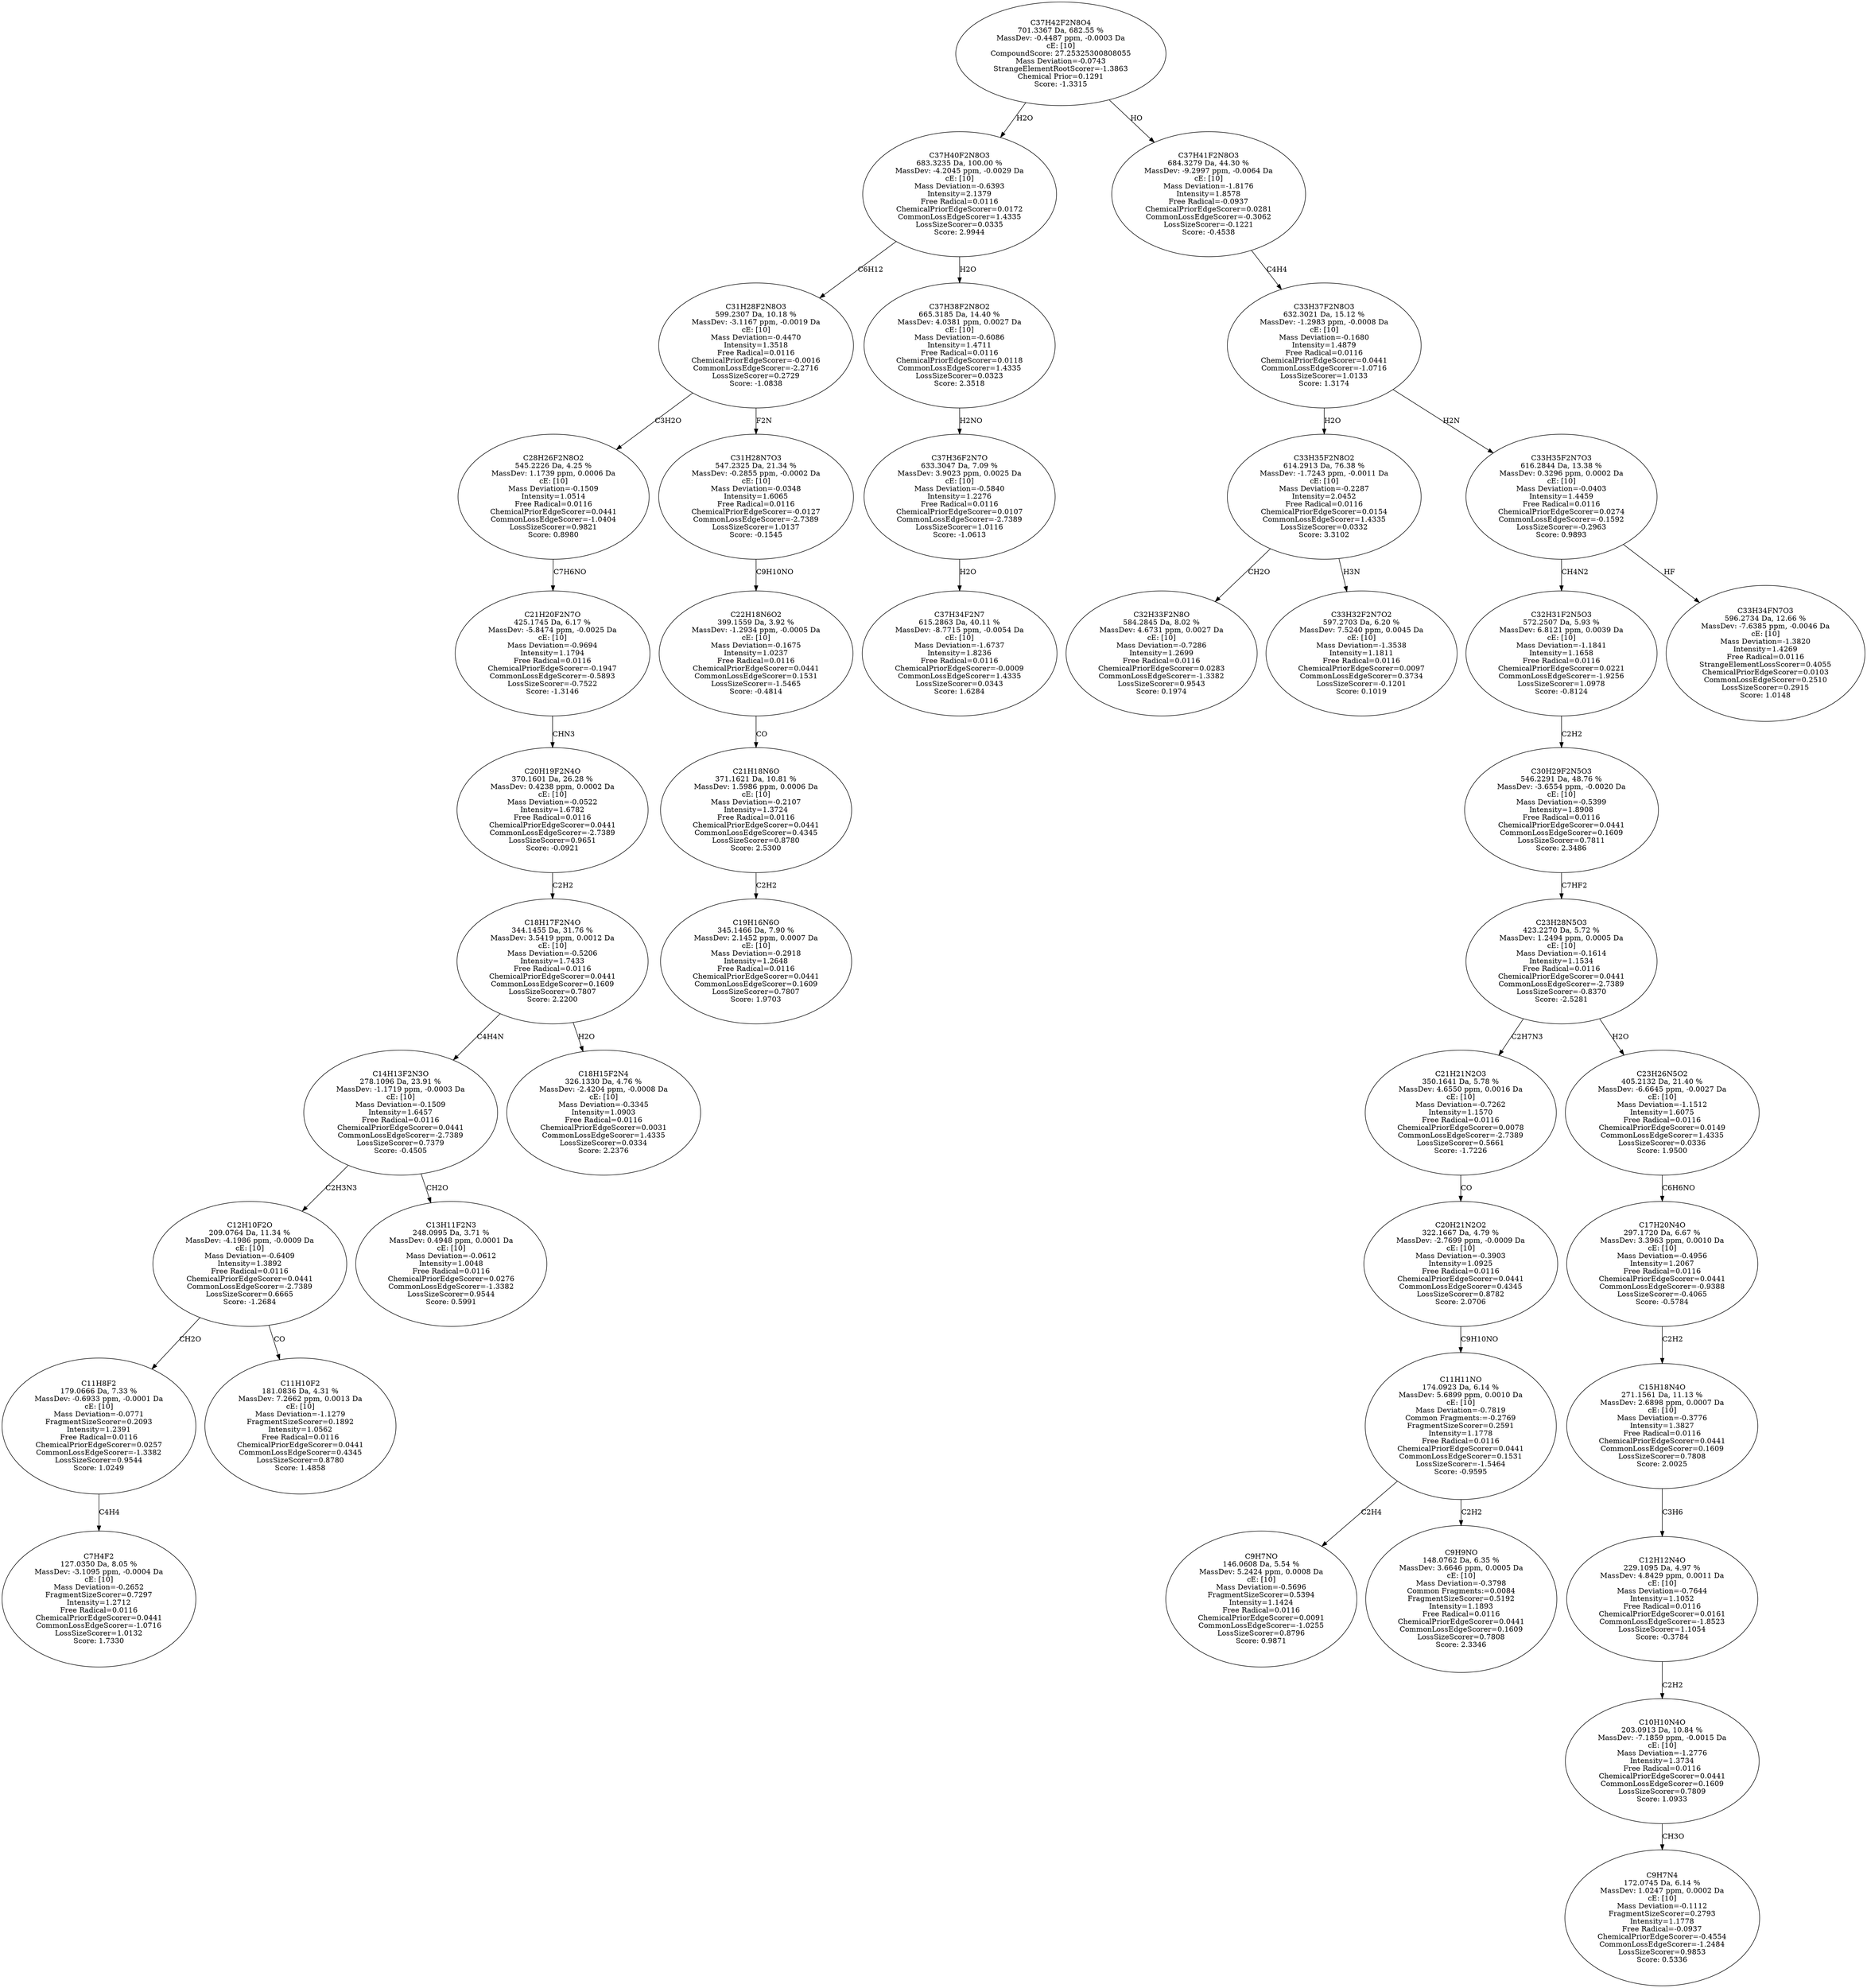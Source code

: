 strict digraph {
v1 [label="C7H4F2\n127.0350 Da, 8.05 %\nMassDev: -3.1095 ppm, -0.0004 Da\ncE: [10]\nMass Deviation=-0.2652\nFragmentSizeScorer=0.7297\nIntensity=1.2712\nFree Radical=0.0116\nChemicalPriorEdgeScorer=0.0441\nCommonLossEdgeScorer=-1.0716\nLossSizeScorer=1.0132\nScore: 1.7330"];
v2 [label="C11H8F2\n179.0666 Da, 7.33 %\nMassDev: -0.6933 ppm, -0.0001 Da\ncE: [10]\nMass Deviation=-0.0771\nFragmentSizeScorer=0.2093\nIntensity=1.2391\nFree Radical=0.0116\nChemicalPriorEdgeScorer=0.0257\nCommonLossEdgeScorer=-1.3382\nLossSizeScorer=0.9544\nScore: 1.0249"];
v3 [label="C11H10F2\n181.0836 Da, 4.31 %\nMassDev: 7.2662 ppm, 0.0013 Da\ncE: [10]\nMass Deviation=-1.1279\nFragmentSizeScorer=0.1892\nIntensity=1.0562\nFree Radical=0.0116\nChemicalPriorEdgeScorer=0.0441\nCommonLossEdgeScorer=0.4345\nLossSizeScorer=0.8780\nScore: 1.4858"];
v4 [label="C12H10F2O\n209.0764 Da, 11.34 %\nMassDev: -4.1986 ppm, -0.0009 Da\ncE: [10]\nMass Deviation=-0.6409\nIntensity=1.3892\nFree Radical=0.0116\nChemicalPriorEdgeScorer=0.0441\nCommonLossEdgeScorer=-2.7389\nLossSizeScorer=0.6665\nScore: -1.2684"];
v5 [label="C13H11F2N3\n248.0995 Da, 3.71 %\nMassDev: 0.4948 ppm, 0.0001 Da\ncE: [10]\nMass Deviation=-0.0612\nIntensity=1.0048\nFree Radical=0.0116\nChemicalPriorEdgeScorer=0.0276\nCommonLossEdgeScorer=-1.3382\nLossSizeScorer=0.9544\nScore: 0.5991"];
v6 [label="C14H13F2N3O\n278.1096 Da, 23.91 %\nMassDev: -1.1719 ppm, -0.0003 Da\ncE: [10]\nMass Deviation=-0.1509\nIntensity=1.6457\nFree Radical=0.0116\nChemicalPriorEdgeScorer=0.0441\nCommonLossEdgeScorer=-2.7389\nLossSizeScorer=0.7379\nScore: -0.4505"];
v7 [label="C18H15F2N4\n326.1330 Da, 4.76 %\nMassDev: -2.4204 ppm, -0.0008 Da\ncE: [10]\nMass Deviation=-0.3345\nIntensity=1.0903\nFree Radical=0.0116\nChemicalPriorEdgeScorer=0.0031\nCommonLossEdgeScorer=1.4335\nLossSizeScorer=0.0334\nScore: 2.2376"];
v8 [label="C18H17F2N4O\n344.1455 Da, 31.76 %\nMassDev: 3.5419 ppm, 0.0012 Da\ncE: [10]\nMass Deviation=-0.5206\nIntensity=1.7433\nFree Radical=0.0116\nChemicalPriorEdgeScorer=0.0441\nCommonLossEdgeScorer=0.1609\nLossSizeScorer=0.7807\nScore: 2.2200"];
v9 [label="C20H19F2N4O\n370.1601 Da, 26.28 %\nMassDev: 0.4238 ppm, 0.0002 Da\ncE: [10]\nMass Deviation=-0.0522\nIntensity=1.6782\nFree Radical=0.0116\nChemicalPriorEdgeScorer=0.0441\nCommonLossEdgeScorer=-2.7389\nLossSizeScorer=0.9651\nScore: -0.0921"];
v10 [label="C21H20F2N7O\n425.1745 Da, 6.17 %\nMassDev: -5.8474 ppm, -0.0025 Da\ncE: [10]\nMass Deviation=-0.9694\nIntensity=1.1794\nFree Radical=0.0116\nChemicalPriorEdgeScorer=-0.1947\nCommonLossEdgeScorer=-0.5893\nLossSizeScorer=-0.7522\nScore: -1.3146"];
v11 [label="C28H26F2N8O2\n545.2226 Da, 4.25 %\nMassDev: 1.1739 ppm, 0.0006 Da\ncE: [10]\nMass Deviation=-0.1509\nIntensity=1.0514\nFree Radical=0.0116\nChemicalPriorEdgeScorer=0.0441\nCommonLossEdgeScorer=-1.0404\nLossSizeScorer=0.9821\nScore: 0.8980"];
v12 [label="C19H16N6O\n345.1466 Da, 7.90 %\nMassDev: 2.1452 ppm, 0.0007 Da\ncE: [10]\nMass Deviation=-0.2918\nIntensity=1.2648\nFree Radical=0.0116\nChemicalPriorEdgeScorer=0.0441\nCommonLossEdgeScorer=0.1609\nLossSizeScorer=0.7807\nScore: 1.9703"];
v13 [label="C21H18N6O\n371.1621 Da, 10.81 %\nMassDev: 1.5986 ppm, 0.0006 Da\ncE: [10]\nMass Deviation=-0.2107\nIntensity=1.3724\nFree Radical=0.0116\nChemicalPriorEdgeScorer=0.0441\nCommonLossEdgeScorer=0.4345\nLossSizeScorer=0.8780\nScore: 2.5300"];
v14 [label="C22H18N6O2\n399.1559 Da, 3.92 %\nMassDev: -1.2934 ppm, -0.0005 Da\ncE: [10]\nMass Deviation=-0.1675\nIntensity=1.0237\nFree Radical=0.0116\nChemicalPriorEdgeScorer=0.0441\nCommonLossEdgeScorer=0.1531\nLossSizeScorer=-1.5465\nScore: -0.4814"];
v15 [label="C31H28N7O3\n547.2325 Da, 21.34 %\nMassDev: -0.2855 ppm, -0.0002 Da\ncE: [10]\nMass Deviation=-0.0348\nIntensity=1.6065\nFree Radical=0.0116\nChemicalPriorEdgeScorer=-0.0127\nCommonLossEdgeScorer=-2.7389\nLossSizeScorer=1.0137\nScore: -0.1545"];
v16 [label="C31H28F2N8O3\n599.2307 Da, 10.18 %\nMassDev: -3.1167 ppm, -0.0019 Da\ncE: [10]\nMass Deviation=-0.4470\nIntensity=1.3518\nFree Radical=0.0116\nChemicalPriorEdgeScorer=-0.0016\nCommonLossEdgeScorer=-2.2716\nLossSizeScorer=0.2729\nScore: -1.0838"];
v17 [label="C37H34F2N7\n615.2863 Da, 40.11 %\nMassDev: -8.7715 ppm, -0.0054 Da\ncE: [10]\nMass Deviation=-1.6737\nIntensity=1.8236\nFree Radical=0.0116\nChemicalPriorEdgeScorer=-0.0009\nCommonLossEdgeScorer=1.4335\nLossSizeScorer=0.0343\nScore: 1.6284"];
v18 [label="C37H36F2N7O\n633.3047 Da, 7.09 %\nMassDev: 3.9023 ppm, 0.0025 Da\ncE: [10]\nMass Deviation=-0.5840\nIntensity=1.2276\nFree Radical=0.0116\nChemicalPriorEdgeScorer=0.0107\nCommonLossEdgeScorer=-2.7389\nLossSizeScorer=1.0116\nScore: -1.0613"];
v19 [label="C37H38F2N8O2\n665.3185 Da, 14.40 %\nMassDev: 4.0381 ppm, 0.0027 Da\ncE: [10]\nMass Deviation=-0.6086\nIntensity=1.4711\nFree Radical=0.0116\nChemicalPriorEdgeScorer=0.0118\nCommonLossEdgeScorer=1.4335\nLossSizeScorer=0.0323\nScore: 2.3518"];
v20 [label="C37H40F2N8O3\n683.3235 Da, 100.00 %\nMassDev: -4.2045 ppm, -0.0029 Da\ncE: [10]\nMass Deviation=-0.6393\nIntensity=2.1379\nFree Radical=0.0116\nChemicalPriorEdgeScorer=0.0172\nCommonLossEdgeScorer=1.4335\nLossSizeScorer=0.0335\nScore: 2.9944"];
v21 [label="C32H33F2N8O\n584.2845 Da, 8.02 %\nMassDev: 4.6731 ppm, 0.0027 Da\ncE: [10]\nMass Deviation=-0.7286\nIntensity=1.2699\nFree Radical=0.0116\nChemicalPriorEdgeScorer=0.0283\nCommonLossEdgeScorer=-1.3382\nLossSizeScorer=0.9543\nScore: 0.1974"];
v22 [label="C33H32F2N7O2\n597.2703 Da, 6.20 %\nMassDev: 7.5240 ppm, 0.0045 Da\ncE: [10]\nMass Deviation=-1.3538\nIntensity=1.1811\nFree Radical=0.0116\nChemicalPriorEdgeScorer=0.0097\nCommonLossEdgeScorer=0.3734\nLossSizeScorer=-0.1201\nScore: 0.1019"];
v23 [label="C33H35F2N8O2\n614.2913 Da, 76.38 %\nMassDev: -1.7243 ppm, -0.0011 Da\ncE: [10]\nMass Deviation=-0.2287\nIntensity=2.0452\nFree Radical=0.0116\nChemicalPriorEdgeScorer=0.0154\nCommonLossEdgeScorer=1.4335\nLossSizeScorer=0.0332\nScore: 3.3102"];
v24 [label="C9H7NO\n146.0608 Da, 5.54 %\nMassDev: 5.2424 ppm, 0.0008 Da\ncE: [10]\nMass Deviation=-0.5696\nFragmentSizeScorer=0.5394\nIntensity=1.1424\nFree Radical=0.0116\nChemicalPriorEdgeScorer=0.0091\nCommonLossEdgeScorer=-1.0255\nLossSizeScorer=0.8796\nScore: 0.9871"];
v25 [label="C9H9NO\n148.0762 Da, 6.35 %\nMassDev: 3.6646 ppm, 0.0005 Da\ncE: [10]\nMass Deviation=-0.3798\nCommon Fragments:=0.0084\nFragmentSizeScorer=0.5192\nIntensity=1.1893\nFree Radical=0.0116\nChemicalPriorEdgeScorer=0.0441\nCommonLossEdgeScorer=0.1609\nLossSizeScorer=0.7808\nScore: 2.3346"];
v26 [label="C11H11NO\n174.0923 Da, 6.14 %\nMassDev: 5.6899 ppm, 0.0010 Da\ncE: [10]\nMass Deviation=-0.7819\nCommon Fragments:=-0.2769\nFragmentSizeScorer=0.2591\nIntensity=1.1778\nFree Radical=0.0116\nChemicalPriorEdgeScorer=0.0441\nCommonLossEdgeScorer=0.1531\nLossSizeScorer=-1.5464\nScore: -0.9595"];
v27 [label="C20H21N2O2\n322.1667 Da, 4.79 %\nMassDev: -2.7699 ppm, -0.0009 Da\ncE: [10]\nMass Deviation=-0.3903\nIntensity=1.0925\nFree Radical=0.0116\nChemicalPriorEdgeScorer=0.0441\nCommonLossEdgeScorer=0.4345\nLossSizeScorer=0.8782\nScore: 2.0706"];
v28 [label="C21H21N2O3\n350.1641 Da, 5.78 %\nMassDev: 4.6550 ppm, 0.0016 Da\ncE: [10]\nMass Deviation=-0.7262\nIntensity=1.1570\nFree Radical=0.0116\nChemicalPriorEdgeScorer=0.0078\nCommonLossEdgeScorer=-2.7389\nLossSizeScorer=0.5661\nScore: -1.7226"];
v29 [label="C9H7N4\n172.0745 Da, 6.14 %\nMassDev: 1.0247 ppm, 0.0002 Da\ncE: [10]\nMass Deviation=-0.1112\nFragmentSizeScorer=0.2793\nIntensity=1.1778\nFree Radical=-0.0937\nChemicalPriorEdgeScorer=-0.4554\nCommonLossEdgeScorer=-1.2484\nLossSizeScorer=0.9853\nScore: 0.5336"];
v30 [label="C10H10N4O\n203.0913 Da, 10.84 %\nMassDev: -7.1859 ppm, -0.0015 Da\ncE: [10]\nMass Deviation=-1.2776\nIntensity=1.3734\nFree Radical=0.0116\nChemicalPriorEdgeScorer=0.0441\nCommonLossEdgeScorer=0.1609\nLossSizeScorer=0.7809\nScore: 1.0933"];
v31 [label="C12H12N4O\n229.1095 Da, 4.97 %\nMassDev: 4.8429 ppm, 0.0011 Da\ncE: [10]\nMass Deviation=-0.7644\nIntensity=1.1052\nFree Radical=0.0116\nChemicalPriorEdgeScorer=0.0161\nCommonLossEdgeScorer=-1.8523\nLossSizeScorer=1.1054\nScore: -0.3784"];
v32 [label="C15H18N4O\n271.1561 Da, 11.13 %\nMassDev: 2.6898 ppm, 0.0007 Da\ncE: [10]\nMass Deviation=-0.3776\nIntensity=1.3827\nFree Radical=0.0116\nChemicalPriorEdgeScorer=0.0441\nCommonLossEdgeScorer=0.1609\nLossSizeScorer=0.7808\nScore: 2.0025"];
v33 [label="C17H20N4O\n297.1720 Da, 6.67 %\nMassDev: 3.3963 ppm, 0.0010 Da\ncE: [10]\nMass Deviation=-0.4956\nIntensity=1.2067\nFree Radical=0.0116\nChemicalPriorEdgeScorer=0.0441\nCommonLossEdgeScorer=-0.9388\nLossSizeScorer=-0.4065\nScore: -0.5784"];
v34 [label="C23H26N5O2\n405.2132 Da, 21.40 %\nMassDev: -6.6645 ppm, -0.0027 Da\ncE: [10]\nMass Deviation=-1.1512\nIntensity=1.6075\nFree Radical=0.0116\nChemicalPriorEdgeScorer=0.0149\nCommonLossEdgeScorer=1.4335\nLossSizeScorer=0.0336\nScore: 1.9500"];
v35 [label="C23H28N5O3\n423.2270 Da, 5.72 %\nMassDev: 1.2494 ppm, 0.0005 Da\ncE: [10]\nMass Deviation=-0.1614\nIntensity=1.1534\nFree Radical=0.0116\nChemicalPriorEdgeScorer=0.0441\nCommonLossEdgeScorer=-2.7389\nLossSizeScorer=-0.8370\nScore: -2.5281"];
v36 [label="C30H29F2N5O3\n546.2291 Da, 48.76 %\nMassDev: -3.6554 ppm, -0.0020 Da\ncE: [10]\nMass Deviation=-0.5399\nIntensity=1.8908\nFree Radical=0.0116\nChemicalPriorEdgeScorer=0.0441\nCommonLossEdgeScorer=0.1609\nLossSizeScorer=0.7811\nScore: 2.3486"];
v37 [label="C32H31F2N5O3\n572.2507 Da, 5.93 %\nMassDev: 6.8121 ppm, 0.0039 Da\ncE: [10]\nMass Deviation=-1.1841\nIntensity=1.1658\nFree Radical=0.0116\nChemicalPriorEdgeScorer=0.0221\nCommonLossEdgeScorer=-1.9256\nLossSizeScorer=1.0978\nScore: -0.8124"];
v38 [label="C33H34FN7O3\n596.2734 Da, 12.66 %\nMassDev: -7.6385 ppm, -0.0046 Da\ncE: [10]\nMass Deviation=-1.3820\nIntensity=1.4269\nFree Radical=0.0116\nStrangeElementLossScorer=0.4055\nChemicalPriorEdgeScorer=0.0103\nCommonLossEdgeScorer=0.2510\nLossSizeScorer=0.2915\nScore: 1.0148"];
v39 [label="C33H35F2N7O3\n616.2844 Da, 13.38 %\nMassDev: 0.3296 ppm, 0.0002 Da\ncE: [10]\nMass Deviation=-0.0403\nIntensity=1.4459\nFree Radical=0.0116\nChemicalPriorEdgeScorer=0.0274\nCommonLossEdgeScorer=-0.1592\nLossSizeScorer=-0.2963\nScore: 0.9893"];
v40 [label="C33H37F2N8O3\n632.3021 Da, 15.12 %\nMassDev: -1.2983 ppm, -0.0008 Da\ncE: [10]\nMass Deviation=-0.1680\nIntensity=1.4879\nFree Radical=0.0116\nChemicalPriorEdgeScorer=0.0441\nCommonLossEdgeScorer=-1.0716\nLossSizeScorer=1.0133\nScore: 1.3174"];
v41 [label="C37H41F2N8O3\n684.3279 Da, 44.30 %\nMassDev: -9.2997 ppm, -0.0064 Da\ncE: [10]\nMass Deviation=-1.8176\nIntensity=1.8578\nFree Radical=-0.0937\nChemicalPriorEdgeScorer=0.0281\nCommonLossEdgeScorer=-0.3062\nLossSizeScorer=-0.1221\nScore: -0.4538"];
v42 [label="C37H42F2N8O4\n701.3367 Da, 682.55 %\nMassDev: -0.4487 ppm, -0.0003 Da\ncE: [10]\nCompoundScore: 27.25325300808055\nMass Deviation=-0.0743\nStrangeElementRootScorer=-1.3863\nChemical Prior=0.1291\nScore: -1.3315"];
v2 -> v1 [label="C4H4"];
v4 -> v2 [label="CH2O"];
v4 -> v3 [label="CO"];
v6 -> v4 [label="C2H3N3"];
v6 -> v5 [label="CH2O"];
v8 -> v6 [label="C4H4N"];
v8 -> v7 [label="H2O"];
v9 -> v8 [label="C2H2"];
v10 -> v9 [label="CHN3"];
v11 -> v10 [label="C7H6NO"];
v16 -> v11 [label="C3H2O"];
v13 -> v12 [label="C2H2"];
v14 -> v13 [label="CO"];
v15 -> v14 [label="C9H10NO"];
v16 -> v15 [label="F2N"];
v20 -> v16 [label="C6H12"];
v18 -> v17 [label="H2O"];
v19 -> v18 [label="H2NO"];
v20 -> v19 [label="H2O"];
v42 -> v20 [label="H2O"];
v23 -> v21 [label="CH2O"];
v23 -> v22 [label="H3N"];
v40 -> v23 [label="H2O"];
v26 -> v24 [label="C2H4"];
v26 -> v25 [label="C2H2"];
v27 -> v26 [label="C9H10NO"];
v28 -> v27 [label="CO"];
v35 -> v28 [label="C2H7N3"];
v30 -> v29 [label="CH3O"];
v31 -> v30 [label="C2H2"];
v32 -> v31 [label="C3H6"];
v33 -> v32 [label="C2H2"];
v34 -> v33 [label="C6H6NO"];
v35 -> v34 [label="H2O"];
v36 -> v35 [label="C7HF2"];
v37 -> v36 [label="C2H2"];
v39 -> v37 [label="CH4N2"];
v39 -> v38 [label="HF"];
v40 -> v39 [label="H2N"];
v41 -> v40 [label="C4H4"];
v42 -> v41 [label="HO"];
}